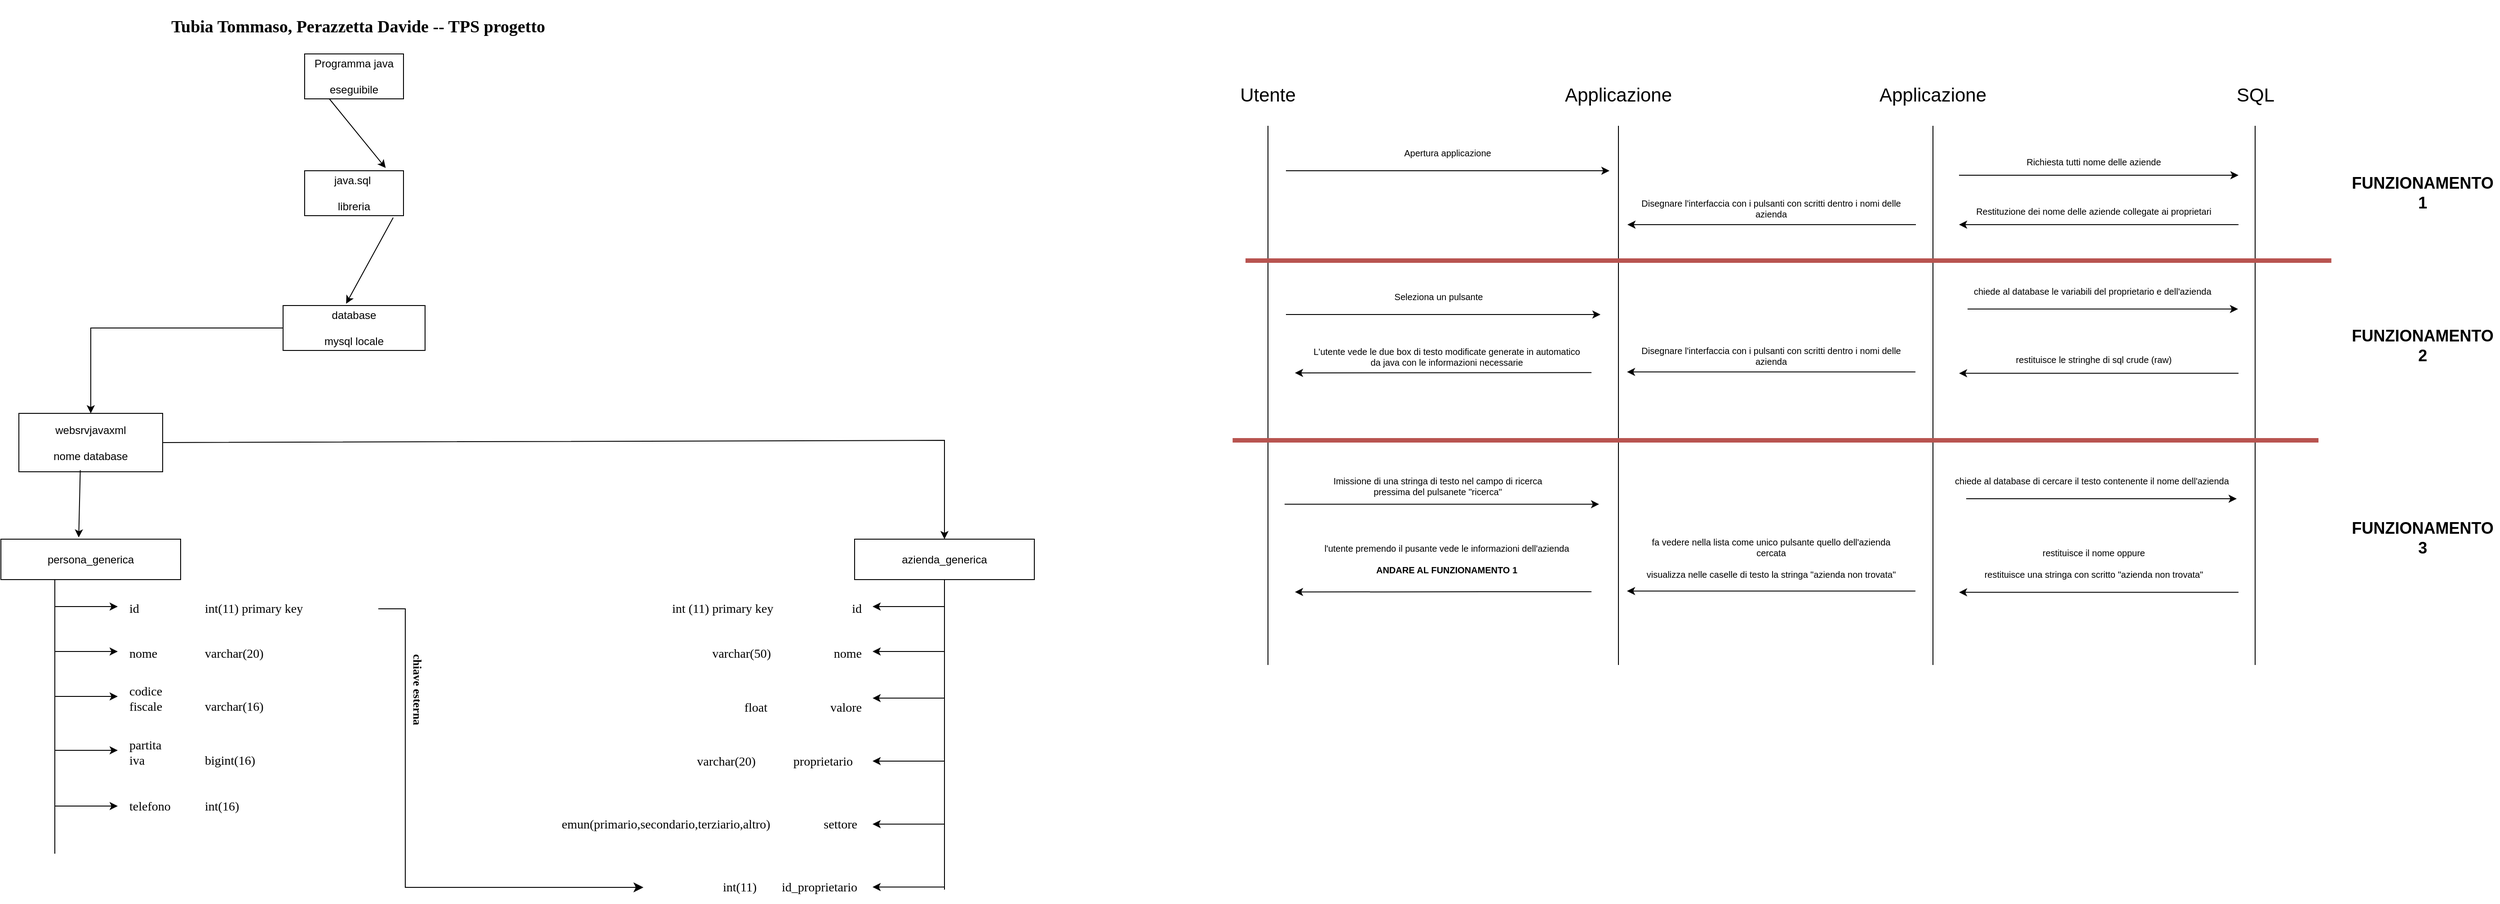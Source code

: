 <mxfile version="22.1.2" type="device">
  <diagram name="Pagina-1" id="-q7aHj3O5pkfv6M5Wmkw">
    <mxGraphModel dx="1687" dy="1011" grid="1" gridSize="10" guides="1" tooltips="1" connect="1" arrows="1" fold="1" page="1" pageScale="1" pageWidth="827" pageHeight="1169" math="0" shadow="0">
      <root>
        <mxCell id="0" />
        <mxCell id="1" parent="0" />
        <mxCell id="ivR9pGTx3db8OLxC2Kuk-2" value="java.sql&amp;nbsp;&lt;br&gt;&lt;br&gt;libreria" style="html=1;whiteSpace=wrap;" vertex="1" parent="1">
          <mxGeometry x="358" y="200" width="110" height="50" as="geometry" />
        </mxCell>
        <mxCell id="ivR9pGTx3db8OLxC2Kuk-3" value="Tubia Tommaso, Perazzetta Davide -- TPS progetto " style="text;strokeColor=none;fillColor=none;align=center;verticalAlign=middle;whiteSpace=wrap;rounded=0;fontFamily=Verdana;fontStyle=1;horizontal=1;fontSize=19;labelBackgroundColor=none;labelBorderColor=none;html=1;" vertex="1" parent="1">
          <mxGeometry x="20" y="10" width="800" height="60" as="geometry" />
        </mxCell>
        <mxCell id="ivR9pGTx3db8OLxC2Kuk-4" value="database&lt;br&gt;&lt;br&gt;mysql locale" style="html=1;whiteSpace=wrap;" vertex="1" parent="1">
          <mxGeometry x="334" y="350" width="158" height="50" as="geometry" />
        </mxCell>
        <mxCell id="ivR9pGTx3db8OLxC2Kuk-5" value="Programma java&lt;br&gt;&lt;br&gt;eseguibile" style="html=1;whiteSpace=wrap;" vertex="1" parent="1">
          <mxGeometry x="358" y="70" width="110" height="50" as="geometry" />
        </mxCell>
        <mxCell id="ivR9pGTx3db8OLxC2Kuk-7" value="websrvjavaxml&lt;br&gt;&lt;br&gt;nome database" style="html=1;whiteSpace=wrap;" vertex="1" parent="1">
          <mxGeometry x="40" y="470" width="160" height="65" as="geometry" />
        </mxCell>
        <mxCell id="ivR9pGTx3db8OLxC2Kuk-8" value="" style="endArrow=classic;html=1;rounded=0;entryX=0.82;entryY=-0.061;entryDx=0;entryDy=0;entryPerimeter=0;exitX=0.25;exitY=1;exitDx=0;exitDy=0;" edge="1" parent="1" source="ivR9pGTx3db8OLxC2Kuk-5" target="ivR9pGTx3db8OLxC2Kuk-2">
          <mxGeometry width="50" height="50" relative="1" as="geometry">
            <mxPoint x="388" y="170" as="sourcePoint" />
            <mxPoint x="438" y="120" as="targetPoint" />
          </mxGeometry>
        </mxCell>
        <mxCell id="ivR9pGTx3db8OLxC2Kuk-9" value="" style="endArrow=classic;html=1;rounded=0;entryX=0.444;entryY=-0.04;entryDx=0;entryDy=0;entryPerimeter=0;exitX=0.896;exitY=1.043;exitDx=0;exitDy=0;exitPerimeter=0;" edge="1" parent="1" source="ivR9pGTx3db8OLxC2Kuk-2" target="ivR9pGTx3db8OLxC2Kuk-4">
          <mxGeometry width="50" height="50" relative="1" as="geometry">
            <mxPoint x="390" y="260" as="sourcePoint" />
            <mxPoint x="399" y="317" as="targetPoint" />
            <Array as="points" />
          </mxGeometry>
        </mxCell>
        <mxCell id="ivR9pGTx3db8OLxC2Kuk-10" value="" style="endArrow=classic;html=1;rounded=0;entryX=0.5;entryY=0;entryDx=0;entryDy=0;exitX=0;exitY=0.5;exitDx=0;exitDy=0;" edge="1" parent="1" source="ivR9pGTx3db8OLxC2Kuk-4" target="ivR9pGTx3db8OLxC2Kuk-7">
          <mxGeometry width="50" height="50" relative="1" as="geometry">
            <mxPoint x="155" y="323" as="sourcePoint" />
            <mxPoint x="140" y="400" as="targetPoint" />
            <Array as="points">
              <mxPoint x="120" y="375" />
            </Array>
          </mxGeometry>
        </mxCell>
        <mxCell id="ivR9pGTx3db8OLxC2Kuk-11" value="" style="endArrow=none;html=1;rounded=0;" edge="1" parent="1">
          <mxGeometry width="50" height="50" relative="1" as="geometry">
            <mxPoint x="80" y="960" as="sourcePoint" />
            <mxPoint x="80" y="650" as="targetPoint" />
          </mxGeometry>
        </mxCell>
        <mxCell id="ivR9pGTx3db8OLxC2Kuk-12" value="" style="endArrow=classic;html=1;rounded=0;" edge="1" parent="1">
          <mxGeometry width="50" height="50" relative="1" as="geometry">
            <mxPoint x="80" y="685" as="sourcePoint" />
            <mxPoint x="150" y="685" as="targetPoint" />
          </mxGeometry>
        </mxCell>
        <mxCell id="ivR9pGTx3db8OLxC2Kuk-13" value="id &lt;span style=&quot;white-space: pre;&quot;&gt;&#x9;&lt;span style=&quot;white-space: pre;&quot;&gt;&#x9;&lt;/span&gt;&lt;span style=&quot;white-space: pre;&quot;&gt;&#x9;&lt;/span&gt;&lt;/span&gt;int(11) primary key" style="text;html=1;strokeColor=none;fillColor=none;align=left;verticalAlign=middle;whiteSpace=wrap;rounded=0;fontFamily=Verdana;fontSize=14;" vertex="1" parent="1">
          <mxGeometry x="161" y="670" width="279" height="35" as="geometry" />
        </mxCell>
        <mxCell id="ivR9pGTx3db8OLxC2Kuk-14" value="persona_generica" style="html=1;whiteSpace=wrap;" vertex="1" parent="1">
          <mxGeometry x="20" y="610" width="200" height="45" as="geometry" />
        </mxCell>
        <mxCell id="ivR9pGTx3db8OLxC2Kuk-15" value="" style="endArrow=none;html=1;rounded=0;" edge="1" parent="1">
          <mxGeometry width="50" height="50" relative="1" as="geometry">
            <mxPoint x="1070" y="1000" as="sourcePoint" />
            <mxPoint x="1070" y="650" as="targetPoint" />
          </mxGeometry>
        </mxCell>
        <mxCell id="ivR9pGTx3db8OLxC2Kuk-16" value="" style="endArrow=classic;html=1;rounded=0;" edge="1" parent="1">
          <mxGeometry width="50" height="50" relative="1" as="geometry">
            <mxPoint x="1070" y="685" as="sourcePoint" />
            <mxPoint x="990" y="685" as="targetPoint" />
          </mxGeometry>
        </mxCell>
        <mxCell id="ivR9pGTx3db8OLxC2Kuk-17" value="int (11) primary key&amp;nbsp; &amp;nbsp; &amp;nbsp; &amp;nbsp; &amp;nbsp; &amp;nbsp; &amp;nbsp; &amp;nbsp; &amp;nbsp; &amp;nbsp; &amp;nbsp; &amp;nbsp; &amp;nbsp;id" style="text;html=1;strokeColor=none;fillColor=none;align=right;verticalAlign=middle;whiteSpace=wrap;rounded=0;fontFamily=Verdana;fontSize=14;" vertex="1" parent="1">
          <mxGeometry x="650" y="670" width="330" height="35" as="geometry" />
        </mxCell>
        <mxCell id="ivR9pGTx3db8OLxC2Kuk-18" value="azienda_generica" style="html=1;whiteSpace=wrap;" vertex="1" parent="1">
          <mxGeometry x="970" y="610" width="200" height="45" as="geometry" />
        </mxCell>
        <mxCell id="ivR9pGTx3db8OLxC2Kuk-19" value="" style="endArrow=classic;html=1;rounded=0;exitX=1;exitY=0.5;exitDx=0;exitDy=0;entryX=0.5;entryY=0;entryDx=0;entryDy=0;" edge="1" parent="1" source="ivR9pGTx3db8OLxC2Kuk-7" target="ivR9pGTx3db8OLxC2Kuk-18">
          <mxGeometry width="50" height="50" relative="1" as="geometry">
            <mxPoint x="240" y="510" as="sourcePoint" />
            <mxPoint x="290" y="460" as="targetPoint" />
            <Array as="points">
              <mxPoint x="1070" y="500" />
            </Array>
          </mxGeometry>
        </mxCell>
        <mxCell id="ivR9pGTx3db8OLxC2Kuk-21" value="" style="endArrow=classic;html=1;rounded=0;exitX=0.427;exitY=0.972;exitDx=0;exitDy=0;exitPerimeter=0;entryX=0.433;entryY=-0.041;entryDx=0;entryDy=0;entryPerimeter=0;" edge="1" parent="1" source="ivR9pGTx3db8OLxC2Kuk-7" target="ivR9pGTx3db8OLxC2Kuk-14">
          <mxGeometry width="50" height="50" relative="1" as="geometry">
            <mxPoint x="540" y="800" as="sourcePoint" />
            <mxPoint x="590" y="750" as="targetPoint" />
          </mxGeometry>
        </mxCell>
        <mxCell id="ivR9pGTx3db8OLxC2Kuk-22" value="" style="endArrow=classic;html=1;rounded=0;" edge="1" parent="1">
          <mxGeometry width="50" height="50" relative="1" as="geometry">
            <mxPoint x="80" y="735" as="sourcePoint" />
            <mxPoint x="150" y="735" as="targetPoint" />
          </mxGeometry>
        </mxCell>
        <mxCell id="ivR9pGTx3db8OLxC2Kuk-23" value="nome&lt;span style=&quot;white-space: pre;&quot;&gt;&#x9;&lt;span style=&quot;white-space: pre;&quot;&gt;&#x9;&lt;/span&gt;v&lt;/span&gt;archar(20)" style="text;html=1;strokeColor=none;fillColor=none;align=left;verticalAlign=middle;whiteSpace=wrap;rounded=0;fontFamily=Verdana;fontSize=14;" vertex="1" parent="1">
          <mxGeometry x="161" y="720" width="279" height="35" as="geometry" />
        </mxCell>
        <mxCell id="ivR9pGTx3db8OLxC2Kuk-24" value="" style="endArrow=classic;html=1;rounded=0;" edge="1" parent="1">
          <mxGeometry width="50" height="50" relative="1" as="geometry">
            <mxPoint x="80" y="785" as="sourcePoint" />
            <mxPoint x="150" y="785" as="targetPoint" />
          </mxGeometry>
        </mxCell>
        <mxCell id="ivR9pGTx3db8OLxC2Kuk-25" value="codice&lt;br&gt;fiscale&lt;span style=&quot;white-space: pre;&quot;&gt;&#x9;&lt;span style=&quot;white-space: pre;&quot;&gt;&#x9;&lt;/span&gt;v&lt;/span&gt;archar(16)" style="text;html=1;strokeColor=none;fillColor=none;align=left;verticalAlign=middle;whiteSpace=wrap;rounded=0;fontFamily=Verdana;fontSize=14;" vertex="1" parent="1">
          <mxGeometry x="161" y="770" width="279" height="35" as="geometry" />
        </mxCell>
        <mxCell id="ivR9pGTx3db8OLxC2Kuk-26" value="" style="endArrow=classic;html=1;rounded=0;" edge="1" parent="1">
          <mxGeometry width="50" height="50" relative="1" as="geometry">
            <mxPoint x="80" y="845" as="sourcePoint" />
            <mxPoint x="150" y="845" as="targetPoint" />
          </mxGeometry>
        </mxCell>
        <mxCell id="ivR9pGTx3db8OLxC2Kuk-27" value="partita&lt;br&gt;iva&lt;span style=&quot;white-space: pre;&quot;&gt;&#x9;&lt;span style=&quot;white-space: pre;&quot;&gt;&#x9;&lt;span style=&quot;white-space: pre;&quot;&gt;&#x9;&lt;/span&gt;b&lt;/span&gt;i&lt;/span&gt;gint(16)" style="text;html=1;strokeColor=none;fillColor=none;align=left;verticalAlign=middle;whiteSpace=wrap;rounded=0;fontFamily=Verdana;fontSize=14;" vertex="1" parent="1">
          <mxGeometry x="161" y="830" width="279" height="35" as="geometry" />
        </mxCell>
        <mxCell id="ivR9pGTx3db8OLxC2Kuk-28" value="" style="endArrow=classic;html=1;rounded=0;" edge="1" parent="1">
          <mxGeometry width="50" height="50" relative="1" as="geometry">
            <mxPoint x="80" y="907" as="sourcePoint" />
            <mxPoint x="150" y="907" as="targetPoint" />
          </mxGeometry>
        </mxCell>
        <mxCell id="ivR9pGTx3db8OLxC2Kuk-29" value="telefono&lt;span style=&quot;white-space: pre;&quot;&gt;&#x9;&lt;span style=&quot;white-space: pre;&quot;&gt;&#x9;&lt;/span&gt;i&lt;/span&gt;nt(16)" style="text;html=1;strokeColor=none;fillColor=none;align=left;verticalAlign=middle;whiteSpace=wrap;rounded=0;fontFamily=Verdana;fontSize=14;" vertex="1" parent="1">
          <mxGeometry x="161" y="890" width="279" height="35" as="geometry" />
        </mxCell>
        <mxCell id="ivR9pGTx3db8OLxC2Kuk-30" value="" style="endArrow=classic;html=1;rounded=0;" edge="1" parent="1">
          <mxGeometry width="50" height="50" relative="1" as="geometry">
            <mxPoint x="1070" y="735" as="sourcePoint" />
            <mxPoint x="990" y="735" as="targetPoint" />
          </mxGeometry>
        </mxCell>
        <mxCell id="ivR9pGTx3db8OLxC2Kuk-31" value="varchar(50)&amp;nbsp; &amp;nbsp; &amp;nbsp; &amp;nbsp; &amp;nbsp; &amp;nbsp; &amp;nbsp; &amp;nbsp; &amp;nbsp; &amp;nbsp; nome" style="text;html=1;strokeColor=none;fillColor=none;align=right;verticalAlign=middle;whiteSpace=wrap;rounded=0;fontFamily=Verdana;fontSize=14;" vertex="1" parent="1">
          <mxGeometry x="700" y="720" width="280" height="35" as="geometry" />
        </mxCell>
        <mxCell id="ivR9pGTx3db8OLxC2Kuk-32" value="" style="endArrow=classic;html=1;rounded=0;" edge="1" parent="1">
          <mxGeometry width="50" height="50" relative="1" as="geometry">
            <mxPoint x="1070" y="786.91" as="sourcePoint" />
            <mxPoint x="990" y="786.91" as="targetPoint" />
          </mxGeometry>
        </mxCell>
        <mxCell id="ivR9pGTx3db8OLxC2Kuk-33" value="float&amp;nbsp; &amp;nbsp; &amp;nbsp; &amp;nbsp; &amp;nbsp; &amp;nbsp; &amp;nbsp; &amp;nbsp; &amp;nbsp; &amp;nbsp; valore" style="text;html=1;strokeColor=none;fillColor=none;align=right;verticalAlign=middle;whiteSpace=wrap;rounded=0;fontFamily=Verdana;fontSize=14;" vertex="1" parent="1">
          <mxGeometry x="690" y="780" width="290" height="35" as="geometry" />
        </mxCell>
        <mxCell id="ivR9pGTx3db8OLxC2Kuk-34" value="" style="endArrow=classic;html=1;rounded=0;" edge="1" parent="1">
          <mxGeometry width="50" height="50" relative="1" as="geometry">
            <mxPoint x="1070" y="857" as="sourcePoint" />
            <mxPoint x="990" y="857" as="targetPoint" />
          </mxGeometry>
        </mxCell>
        <mxCell id="ivR9pGTx3db8OLxC2Kuk-35" value="varchar(20)&amp;nbsp; &amp;nbsp; &amp;nbsp; &amp;nbsp; &amp;nbsp; &amp;nbsp; proprietario" style="text;html=1;strokeColor=none;fillColor=none;align=right;verticalAlign=middle;whiteSpace=wrap;rounded=0;fontFamily=Verdana;fontSize=14;" vertex="1" parent="1">
          <mxGeometry x="690" y="840" width="280" height="35" as="geometry" />
        </mxCell>
        <mxCell id="ivR9pGTx3db8OLxC2Kuk-36" value="" style="endArrow=classic;html=1;rounded=0;" edge="1" parent="1">
          <mxGeometry width="50" height="50" relative="1" as="geometry">
            <mxPoint x="1070" y="927.08" as="sourcePoint" />
            <mxPoint x="990" y="927.08" as="targetPoint" />
          </mxGeometry>
        </mxCell>
        <mxCell id="ivR9pGTx3db8OLxC2Kuk-37" value="&amp;nbsp;emun(primario,secondario,terziario,altro)&amp;nbsp; &amp;nbsp; &amp;nbsp; &amp;nbsp; &amp;nbsp; &amp;nbsp; &amp;nbsp; &amp;nbsp; &amp;nbsp;settore" style="text;html=1;strokeColor=none;fillColor=none;align=right;verticalAlign=middle;whiteSpace=wrap;rounded=0;fontFamily=Verdana;fontSize=14;" vertex="1" parent="1">
          <mxGeometry x="525" y="910" width="450" height="35" as="geometry" />
        </mxCell>
        <mxCell id="ivR9pGTx3db8OLxC2Kuk-38" value="" style="endArrow=classic;html=1;rounded=0;" edge="1" parent="1">
          <mxGeometry width="50" height="50" relative="1" as="geometry">
            <mxPoint x="1070" y="997.08" as="sourcePoint" />
            <mxPoint x="990" y="997.08" as="targetPoint" />
          </mxGeometry>
        </mxCell>
        <mxCell id="ivR9pGTx3db8OLxC2Kuk-39" value="int(11)&amp;nbsp; &amp;nbsp; &amp;nbsp; &amp;nbsp; id_proprietario" style="text;html=1;strokeColor=none;fillColor=none;align=right;verticalAlign=middle;whiteSpace=wrap;rounded=0;fontFamily=Verdana;fontSize=14;" vertex="1" parent="1">
          <mxGeometry x="735" y="980" width="240" height="35" as="geometry" />
        </mxCell>
        <mxCell id="ivR9pGTx3db8OLxC2Kuk-40" value="" style="edgeStyle=elbowEdgeStyle;elbow=horizontal;endArrow=classic;html=1;curved=0;rounded=0;endSize=8;startSize=8;exitX=1;exitY=0.5;exitDx=0;exitDy=0;" edge="1" parent="1" source="ivR9pGTx3db8OLxC2Kuk-13" target="ivR9pGTx3db8OLxC2Kuk-39">
          <mxGeometry width="50" height="50" relative="1" as="geometry">
            <mxPoint x="530" y="810" as="sourcePoint" />
            <mxPoint x="580" y="760" as="targetPoint" />
            <Array as="points">
              <mxPoint x="470" y="840" />
            </Array>
          </mxGeometry>
        </mxCell>
        <mxCell id="ivR9pGTx3db8OLxC2Kuk-41" value="" style="endArrow=none;html=1;rounded=0;" edge="1" parent="1">
          <mxGeometry width="50" height="50" relative="1" as="geometry">
            <mxPoint x="1430" y="750" as="sourcePoint" />
            <mxPoint x="1430" y="150" as="targetPoint" />
          </mxGeometry>
        </mxCell>
        <mxCell id="ivR9pGTx3db8OLxC2Kuk-43" value="Utente" style="text;html=1;strokeColor=none;fillColor=none;align=center;verticalAlign=middle;whiteSpace=wrap;rounded=0;fontSize=21;" vertex="1" parent="1">
          <mxGeometry x="1360" y="80" width="140" height="70" as="geometry" />
        </mxCell>
        <mxCell id="ivR9pGTx3db8OLxC2Kuk-44" value="" style="endArrow=none;html=1;rounded=0;" edge="1" parent="1">
          <mxGeometry width="50" height="50" relative="1" as="geometry">
            <mxPoint x="1820" y="750" as="sourcePoint" />
            <mxPoint x="1820" y="150" as="targetPoint" />
          </mxGeometry>
        </mxCell>
        <mxCell id="ivR9pGTx3db8OLxC2Kuk-45" value="Applicazione" style="text;html=1;strokeColor=none;fillColor=none;align=center;verticalAlign=middle;whiteSpace=wrap;rounded=0;fontSize=21;" vertex="1" parent="1">
          <mxGeometry x="1750" y="80" width="140" height="70" as="geometry" />
        </mxCell>
        <mxCell id="ivR9pGTx3db8OLxC2Kuk-46" value="" style="endArrow=none;html=1;rounded=0;" edge="1" parent="1">
          <mxGeometry width="50" height="50" relative="1" as="geometry">
            <mxPoint x="2170" y="750" as="sourcePoint" />
            <mxPoint x="2170" y="150" as="targetPoint" />
          </mxGeometry>
        </mxCell>
        <mxCell id="ivR9pGTx3db8OLxC2Kuk-47" value="Applicazione" style="text;html=1;strokeColor=none;fillColor=none;align=center;verticalAlign=middle;whiteSpace=wrap;rounded=0;fontSize=21;" vertex="1" parent="1">
          <mxGeometry x="2100" y="80" width="140" height="70" as="geometry" />
        </mxCell>
        <mxCell id="ivR9pGTx3db8OLxC2Kuk-50" value="" style="endArrow=classic;html=1;rounded=0;" edge="1" parent="1">
          <mxGeometry width="50" height="50" relative="1" as="geometry">
            <mxPoint x="1450" y="200" as="sourcePoint" />
            <mxPoint x="1810" y="200" as="targetPoint" />
          </mxGeometry>
        </mxCell>
        <mxCell id="ivR9pGTx3db8OLxC2Kuk-51" value="Apertura applicazione" style="text;html=1;strokeColor=none;fillColor=none;align=center;verticalAlign=middle;whiteSpace=wrap;rounded=0;fontSize=10;" vertex="1" parent="1">
          <mxGeometry x="1470" y="170" width="320" height="20" as="geometry" />
        </mxCell>
        <mxCell id="ivR9pGTx3db8OLxC2Kuk-52" value="" style="endArrow=none;html=1;rounded=0;" edge="1" parent="1">
          <mxGeometry width="50" height="50" relative="1" as="geometry">
            <mxPoint x="2528.52" y="750" as="sourcePoint" />
            <mxPoint x="2528.52" y="150" as="targetPoint" />
          </mxGeometry>
        </mxCell>
        <mxCell id="ivR9pGTx3db8OLxC2Kuk-53" value="SQL" style="text;html=1;strokeColor=none;fillColor=none;align=center;verticalAlign=middle;whiteSpace=wrap;rounded=0;fontSize=21;" vertex="1" parent="1">
          <mxGeometry x="2459" y="80" width="140" height="70" as="geometry" />
        </mxCell>
        <mxCell id="ivR9pGTx3db8OLxC2Kuk-54" value="" style="endArrow=classic;html=1;rounded=0;" edge="1" parent="1">
          <mxGeometry width="50" height="50" relative="1" as="geometry">
            <mxPoint x="2199" y="205" as="sourcePoint" />
            <mxPoint x="2510" y="205" as="targetPoint" />
          </mxGeometry>
        </mxCell>
        <mxCell id="ivR9pGTx3db8OLxC2Kuk-55" value="Richiesta tutti nome delle aziende" style="text;html=1;strokeColor=none;fillColor=none;align=center;verticalAlign=middle;whiteSpace=wrap;rounded=0;fontSize=10;" vertex="1" parent="1">
          <mxGeometry x="2199" y="180" width="300" height="20" as="geometry" />
        </mxCell>
        <mxCell id="ivR9pGTx3db8OLxC2Kuk-56" value="" style="endArrow=classic;html=1;rounded=0;" edge="1" parent="1">
          <mxGeometry width="50" height="50" relative="1" as="geometry">
            <mxPoint x="2510" y="260" as="sourcePoint" />
            <mxPoint x="2199" y="260" as="targetPoint" />
          </mxGeometry>
        </mxCell>
        <mxCell id="ivR9pGTx3db8OLxC2Kuk-57" value="Restituzione dei nome delle aziende collegate ai proprietari" style="text;html=1;strokeColor=none;fillColor=none;align=center;verticalAlign=middle;whiteSpace=wrap;rounded=0;fontSize=10;" vertex="1" parent="1">
          <mxGeometry x="2199" y="234.6" width="300" height="20" as="geometry" />
        </mxCell>
        <mxCell id="ivR9pGTx3db8OLxC2Kuk-58" value="" style="endArrow=classic;html=1;rounded=0;" edge="1" parent="1">
          <mxGeometry width="50" height="50" relative="1" as="geometry">
            <mxPoint x="2151" y="260" as="sourcePoint" />
            <mxPoint x="1830" y="260" as="targetPoint" />
          </mxGeometry>
        </mxCell>
        <mxCell id="ivR9pGTx3db8OLxC2Kuk-59" value="Disegnare l&#39;interfaccia con i pulsanti con scritti dentro i nomi delle azienda" style="text;html=1;strokeColor=none;fillColor=none;align=center;verticalAlign=middle;whiteSpace=wrap;rounded=0;fontSize=10;" vertex="1" parent="1">
          <mxGeometry x="1840" y="230" width="300" height="24.6" as="geometry" />
        </mxCell>
        <mxCell id="ivR9pGTx3db8OLxC2Kuk-60" value="" style="endArrow=classic;html=1;rounded=0;" edge="1" parent="1">
          <mxGeometry width="50" height="50" relative="1" as="geometry">
            <mxPoint x="1450" y="360" as="sourcePoint" />
            <mxPoint x="1800" y="360" as="targetPoint" />
          </mxGeometry>
        </mxCell>
        <mxCell id="ivR9pGTx3db8OLxC2Kuk-61" value="Seleziona un pulsante" style="text;html=1;strokeColor=none;fillColor=none;align=center;verticalAlign=middle;whiteSpace=wrap;rounded=0;fontSize=10;" vertex="1" parent="1">
          <mxGeometry x="1460" y="330" width="320" height="20" as="geometry" />
        </mxCell>
        <mxCell id="ivR9pGTx3db8OLxC2Kuk-62" value="" style="endArrow=classic;html=1;rounded=0;" edge="1" parent="1">
          <mxGeometry width="50" height="50" relative="1" as="geometry">
            <mxPoint x="2208.5" y="353.93" as="sourcePoint" />
            <mxPoint x="2509.5" y="353.93" as="targetPoint" />
          </mxGeometry>
        </mxCell>
        <mxCell id="ivR9pGTx3db8OLxC2Kuk-63" value="chiede al database le variabili del proprietario e dell&#39;azienda&amp;nbsp;" style="text;html=1;strokeColor=none;fillColor=none;align=center;verticalAlign=middle;whiteSpace=wrap;rounded=0;fontSize=10;" vertex="1" parent="1">
          <mxGeometry x="2188.5" y="323.93" width="320" height="20" as="geometry" />
        </mxCell>
        <mxCell id="ivR9pGTx3db8OLxC2Kuk-67" value="" style="endArrow=classic;html=1;rounded=0;" edge="1" parent="1">
          <mxGeometry width="50" height="50" relative="1" as="geometry">
            <mxPoint x="2510" y="425.4" as="sourcePoint" />
            <mxPoint x="2199" y="425.4" as="targetPoint" />
          </mxGeometry>
        </mxCell>
        <mxCell id="ivR9pGTx3db8OLxC2Kuk-68" value="restituisce le stringhe di sql crude (raw)" style="text;html=1;strokeColor=none;fillColor=none;align=center;verticalAlign=middle;whiteSpace=wrap;rounded=0;fontSize=10;" vertex="1" parent="1">
          <mxGeometry x="2199" y="400" width="300" height="20" as="geometry" />
        </mxCell>
        <mxCell id="ivR9pGTx3db8OLxC2Kuk-69" value="" style="endArrow=classic;html=1;rounded=0;" edge="1" parent="1">
          <mxGeometry width="50" height="50" relative="1" as="geometry">
            <mxPoint x="2150.5" y="423.93" as="sourcePoint" />
            <mxPoint x="1829.5" y="423.93" as="targetPoint" />
          </mxGeometry>
        </mxCell>
        <mxCell id="ivR9pGTx3db8OLxC2Kuk-70" value="Disegnare l&#39;interfaccia con i pulsanti con scritti dentro i nomi delle azienda" style="text;html=1;strokeColor=none;fillColor=none;align=center;verticalAlign=middle;whiteSpace=wrap;rounded=0;fontSize=10;" vertex="1" parent="1">
          <mxGeometry x="1839.5" y="393.93" width="300" height="24.6" as="geometry" />
        </mxCell>
        <mxCell id="ivR9pGTx3db8OLxC2Kuk-71" value="" style="endArrow=classic;html=1;rounded=0;" edge="1" parent="1">
          <mxGeometry width="50" height="50" relative="1" as="geometry">
            <mxPoint x="1790" y="424.67" as="sourcePoint" />
            <mxPoint x="1460" y="425" as="targetPoint" />
          </mxGeometry>
        </mxCell>
        <mxCell id="ivR9pGTx3db8OLxC2Kuk-72" value="L&#39;utente vede le due box di testo modificate generate in automatico da java con le informazioni necessarie" style="text;html=1;strokeColor=none;fillColor=none;align=center;verticalAlign=middle;whiteSpace=wrap;rounded=0;fontSize=10;" vertex="1" parent="1">
          <mxGeometry x="1479" y="394.67" width="300" height="24.6" as="geometry" />
        </mxCell>
        <mxCell id="ivR9pGTx3db8OLxC2Kuk-73" value="" style="endArrow=none;html=1;rounded=0;fillColor=#f8cecc;strokeColor=#b85450;strokeWidth=5;" edge="1" parent="1">
          <mxGeometry width="50" height="50" relative="1" as="geometry">
            <mxPoint x="1405" y="300" as="sourcePoint" />
            <mxPoint x="2613.333" y="300" as="targetPoint" />
          </mxGeometry>
        </mxCell>
        <mxCell id="ivR9pGTx3db8OLxC2Kuk-74" value="" style="endArrow=none;html=1;rounded=0;fillColor=#f8cecc;strokeColor=#b85450;strokeWidth=5;" edge="1" parent="1">
          <mxGeometry width="50" height="50" relative="1" as="geometry">
            <mxPoint x="1390.67" y="500" as="sourcePoint" />
            <mxPoint x="2599.003" y="500" as="targetPoint" />
          </mxGeometry>
        </mxCell>
        <mxCell id="ivR9pGTx3db8OLxC2Kuk-75" value="" style="endArrow=classic;html=1;rounded=0;" edge="1" parent="1">
          <mxGeometry width="50" height="50" relative="1" as="geometry">
            <mxPoint x="1448.5" y="571.07" as="sourcePoint" />
            <mxPoint x="1798.5" y="571.07" as="targetPoint" />
          </mxGeometry>
        </mxCell>
        <mxCell id="ivR9pGTx3db8OLxC2Kuk-76" value="Imissione di una stringa di testo nel campo di ricerca&lt;br&gt;pressima del pulsanete &quot;ricerca&quot;" style="text;html=1;strokeColor=none;fillColor=none;align=center;verticalAlign=middle;whiteSpace=wrap;rounded=0;fontSize=10;" vertex="1" parent="1">
          <mxGeometry x="1458.5" y="541.07" width="320" height="20" as="geometry" />
        </mxCell>
        <mxCell id="ivR9pGTx3db8OLxC2Kuk-77" value="" style="endArrow=classic;html=1;rounded=0;" edge="1" parent="1">
          <mxGeometry width="50" height="50" relative="1" as="geometry">
            <mxPoint x="2207" y="565" as="sourcePoint" />
            <mxPoint x="2508" y="565" as="targetPoint" />
          </mxGeometry>
        </mxCell>
        <mxCell id="ivR9pGTx3db8OLxC2Kuk-78" value="chiede al database di cercare il testo contenente il nome dell&#39;azienda" style="text;html=1;strokeColor=none;fillColor=none;align=center;verticalAlign=middle;whiteSpace=wrap;rounded=0;fontSize=10;" vertex="1" parent="1">
          <mxGeometry x="2187" y="535" width="320" height="20" as="geometry" />
        </mxCell>
        <mxCell id="ivR9pGTx3db8OLxC2Kuk-79" value="" style="endArrow=classic;html=1;rounded=0;" edge="1" parent="1">
          <mxGeometry width="50" height="50" relative="1" as="geometry">
            <mxPoint x="2510" y="669.17" as="sourcePoint" />
            <mxPoint x="2199" y="669.17" as="targetPoint" />
          </mxGeometry>
        </mxCell>
        <mxCell id="ivR9pGTx3db8OLxC2Kuk-80" value="restituisce il nome oppure&lt;br&gt;&lt;br&gt;restituisce una stringa con scritto &quot;azienda non trovata&quot;" style="text;html=1;strokeColor=none;fillColor=none;align=center;verticalAlign=middle;whiteSpace=wrap;rounded=0;fontSize=10;" vertex="1" parent="1">
          <mxGeometry x="2199" y="610" width="300" height="53.77" as="geometry" />
        </mxCell>
        <mxCell id="ivR9pGTx3db8OLxC2Kuk-81" value="" style="endArrow=classic;html=1;rounded=0;" edge="1" parent="1">
          <mxGeometry width="50" height="50" relative="1" as="geometry">
            <mxPoint x="2150.5" y="667.7" as="sourcePoint" />
            <mxPoint x="1829.5" y="667.7" as="targetPoint" />
          </mxGeometry>
        </mxCell>
        <mxCell id="ivR9pGTx3db8OLxC2Kuk-82" value="fa vedere nella lista come unico pulsante quello dell&#39;azienda cercata&lt;br&gt;&lt;br&gt;visualizza nelle caselle di testo la stringa &quot;azienda non trovata&quot;" style="text;html=1;strokeColor=none;fillColor=none;align=center;verticalAlign=middle;whiteSpace=wrap;rounded=0;fontSize=10;" vertex="1" parent="1">
          <mxGeometry x="1839.5" y="600" width="300" height="62.3" as="geometry" />
        </mxCell>
        <mxCell id="ivR9pGTx3db8OLxC2Kuk-83" value="" style="endArrow=classic;html=1;rounded=0;" edge="1" parent="1">
          <mxGeometry width="50" height="50" relative="1" as="geometry">
            <mxPoint x="1790" y="668.44" as="sourcePoint" />
            <mxPoint x="1460" y="668.77" as="targetPoint" />
          </mxGeometry>
        </mxCell>
        <mxCell id="ivR9pGTx3db8OLxC2Kuk-84" value="l&#39;utente premendo il pusante vede le informazioni dell&#39;azienda&lt;br&gt;&lt;br&gt;&lt;b&gt;ANDARE AL FUNZIONAMENTO 1&lt;/b&gt;" style="text;html=1;strokeColor=none;fillColor=none;align=center;verticalAlign=middle;whiteSpace=wrap;rounded=0;fontSize=10;" vertex="1" parent="1">
          <mxGeometry x="1479" y="600" width="300" height="63.04" as="geometry" />
        </mxCell>
        <mxCell id="ivR9pGTx3db8OLxC2Kuk-86" value="FUNZIONAMENTO 1" style="text;html=1;strokeColor=none;fillColor=none;align=center;verticalAlign=middle;whiteSpace=wrap;rounded=0;fontSize=18;fontStyle=1" vertex="1" parent="1">
          <mxGeometry x="2630" y="170" width="170" height="110" as="geometry" />
        </mxCell>
        <mxCell id="ivR9pGTx3db8OLxC2Kuk-87" value="FUNZIONAMENTO 2" style="text;html=1;strokeColor=none;fillColor=none;align=center;verticalAlign=middle;whiteSpace=wrap;rounded=0;fontSize=18;fontStyle=1" vertex="1" parent="1">
          <mxGeometry x="2630" y="340" width="170" height="110" as="geometry" />
        </mxCell>
        <mxCell id="ivR9pGTx3db8OLxC2Kuk-88" value="FUNZIONAMENTO 3" style="text;html=1;strokeColor=none;fillColor=none;align=center;verticalAlign=middle;whiteSpace=wrap;rounded=0;fontSize=18;fontStyle=1" vertex="1" parent="1">
          <mxGeometry x="2630" y="553.77" width="170" height="110" as="geometry" />
        </mxCell>
        <mxCell id="ivR9pGTx3db8OLxC2Kuk-89" value="chiave esterna" style="text;html=1;strokeColor=none;fillColor=none;align=left;verticalAlign=middle;whiteSpace=wrap;rounded=0;fontFamily=Verdana;fontSize=13;rotation=90;fontStyle=1" vertex="1" parent="1">
          <mxGeometry x="415" y="795" width="138" height="20" as="geometry" />
        </mxCell>
      </root>
    </mxGraphModel>
  </diagram>
</mxfile>
